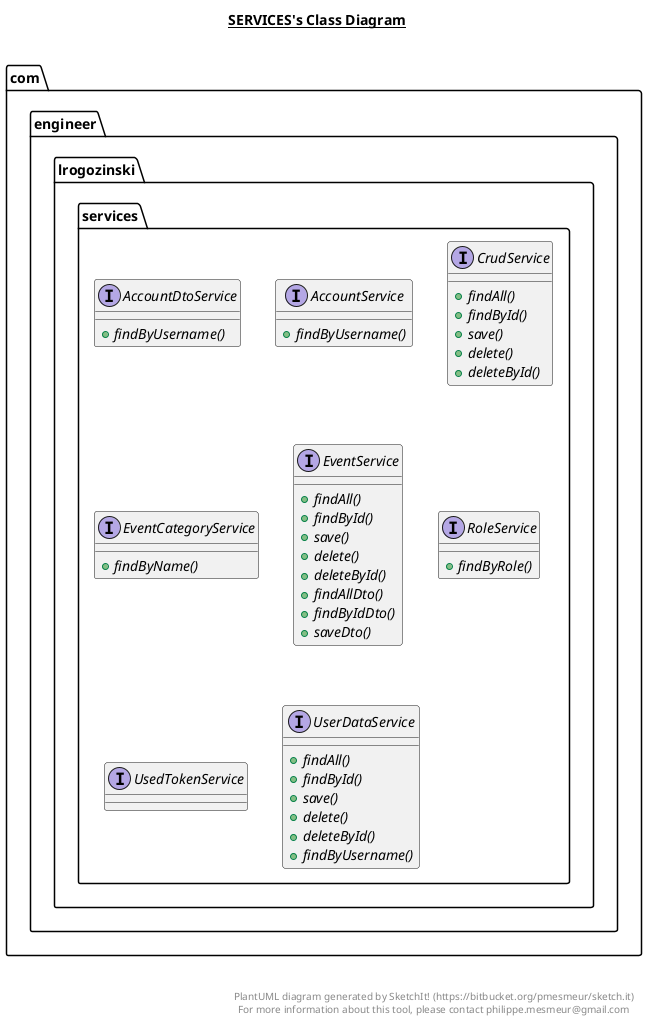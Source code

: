 @startuml

title __SERVICES's Class Diagram__\n

  package com.engineer.lrogozinski {
    package com.engineer.lrogozinski.services {
      interface AccountDtoService {
          {abstract} + findByUsername()
      }
    }
  }
  

  package com.engineer.lrogozinski {
    package com.engineer.lrogozinski.services {
      interface AccountService {
          {abstract} + findByUsername()
      }
    }
  }
  

  package com.engineer.lrogozinski {
    package com.engineer.lrogozinski.services {
      interface CrudService {
          {abstract} + findAll()
          {abstract} + findById()
          {abstract} + save()
          {abstract} + delete()
          {abstract} + deleteById()
      }
    }
  }
  

  package com.engineer.lrogozinski {
    package com.engineer.lrogozinski.services {
      interface EventCategoryService {
          {abstract} + findByName()
      }
    }
  }
  

  package com.engineer.lrogozinski {
    package com.engineer.lrogozinski.services {
      interface EventService {
          {abstract} + findAll()
          {abstract} + findById()
          {abstract} + save()
          {abstract} + delete()
          {abstract} + deleteById()
          {abstract} + findAllDto()
          {abstract} + findByIdDto()
          {abstract} + saveDto()
      }
    }
  }
  

  package com.engineer.lrogozinski {
    package com.engineer.lrogozinski.services {
      interface RoleService {
          {abstract} + findByRole()
      }
    }
  }
  

  package com.engineer.lrogozinski {
    package com.engineer.lrogozinski.services {
      interface UsedTokenService {
      }
    }
  }
  

  package com.engineer.lrogozinski {
    package com.engineer.lrogozinski.services {
      interface UserDataService {
          {abstract} + findAll()
          {abstract} + findById()
          {abstract} + save()
          {abstract} + delete()
          {abstract} + deleteById()
          {abstract} + findByUsername()
      }
    }
  }
  



right footer


PlantUML diagram generated by SketchIt! (https://bitbucket.org/pmesmeur/sketch.it)
For more information about this tool, please contact philippe.mesmeur@gmail.com
endfooter

@enduml
